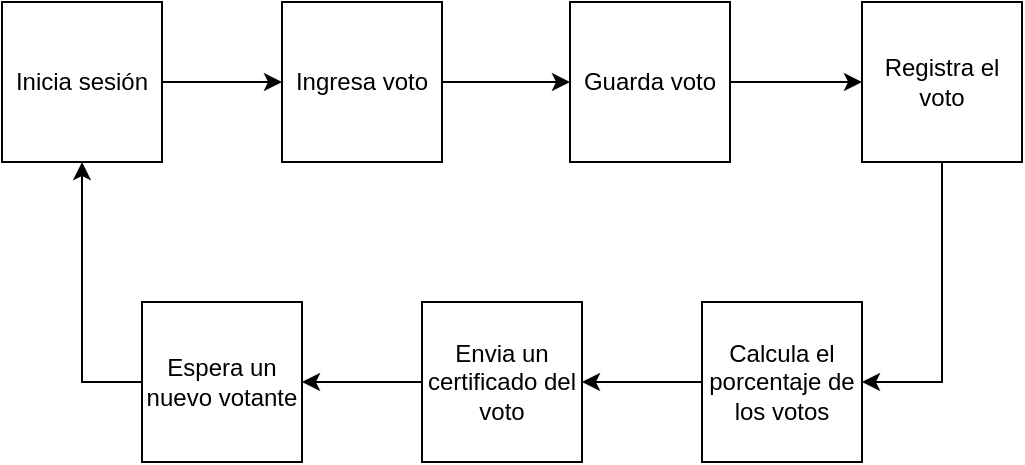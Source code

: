 <mxfile version="21.7.5" type="device">
  <diagram name="Página-1" id="7ZyEmV64bbNxoQyVU69w">
    <mxGraphModel dx="1434" dy="806" grid="1" gridSize="10" guides="1" tooltips="1" connect="1" arrows="1" fold="1" page="1" pageScale="1" pageWidth="827" pageHeight="1169" math="0" shadow="0">
      <root>
        <mxCell id="0" />
        <mxCell id="1" parent="0" />
        <mxCell id="_x8QHs6AfEQHE_QRNiPx-1" value="" style="edgeStyle=orthogonalEdgeStyle;rounded=0;orthogonalLoop=1;jettySize=auto;html=1;" edge="1" parent="1" source="_x8QHs6AfEQHE_QRNiPx-2" target="_x8QHs6AfEQHE_QRNiPx-4">
          <mxGeometry relative="1" as="geometry" />
        </mxCell>
        <mxCell id="_x8QHs6AfEQHE_QRNiPx-2" value="Inicia sesión" style="whiteSpace=wrap;html=1;aspect=fixed;" vertex="1" parent="1">
          <mxGeometry x="170" y="110" width="80" height="80" as="geometry" />
        </mxCell>
        <mxCell id="_x8QHs6AfEQHE_QRNiPx-3" value="" style="edgeStyle=orthogonalEdgeStyle;rounded=0;orthogonalLoop=1;jettySize=auto;html=1;" edge="1" parent="1" source="_x8QHs6AfEQHE_QRNiPx-4" target="_x8QHs6AfEQHE_QRNiPx-6">
          <mxGeometry relative="1" as="geometry" />
        </mxCell>
        <mxCell id="_x8QHs6AfEQHE_QRNiPx-4" value="Ingresa voto" style="whiteSpace=wrap;html=1;aspect=fixed;" vertex="1" parent="1">
          <mxGeometry x="310" y="110" width="80" height="80" as="geometry" />
        </mxCell>
        <mxCell id="_x8QHs6AfEQHE_QRNiPx-5" value="" style="edgeStyle=orthogonalEdgeStyle;rounded=0;orthogonalLoop=1;jettySize=auto;html=1;" edge="1" parent="1" source="_x8QHs6AfEQHE_QRNiPx-6" target="_x8QHs6AfEQHE_QRNiPx-8">
          <mxGeometry relative="1" as="geometry" />
        </mxCell>
        <mxCell id="_x8QHs6AfEQHE_QRNiPx-6" value="Guarda voto" style="whiteSpace=wrap;html=1;aspect=fixed;" vertex="1" parent="1">
          <mxGeometry x="454" y="110" width="80" height="80" as="geometry" />
        </mxCell>
        <mxCell id="_x8QHs6AfEQHE_QRNiPx-7" style="edgeStyle=orthogonalEdgeStyle;rounded=0;orthogonalLoop=1;jettySize=auto;html=1;entryX=1;entryY=0.5;entryDx=0;entryDy=0;" edge="1" parent="1" source="_x8QHs6AfEQHE_QRNiPx-8" target="_x8QHs6AfEQHE_QRNiPx-10">
          <mxGeometry relative="1" as="geometry" />
        </mxCell>
        <mxCell id="_x8QHs6AfEQHE_QRNiPx-8" value="Registra el voto" style="whiteSpace=wrap;html=1;aspect=fixed;" vertex="1" parent="1">
          <mxGeometry x="600" y="110" width="80" height="80" as="geometry" />
        </mxCell>
        <mxCell id="_x8QHs6AfEQHE_QRNiPx-9" value="" style="edgeStyle=orthogonalEdgeStyle;rounded=0;orthogonalLoop=1;jettySize=auto;html=1;" edge="1" parent="1" source="_x8QHs6AfEQHE_QRNiPx-10" target="_x8QHs6AfEQHE_QRNiPx-12">
          <mxGeometry relative="1" as="geometry" />
        </mxCell>
        <mxCell id="_x8QHs6AfEQHE_QRNiPx-10" value="Calcula el porcentaje de los votos" style="whiteSpace=wrap;html=1;aspect=fixed;" vertex="1" parent="1">
          <mxGeometry x="520" y="260" width="80" height="80" as="geometry" />
        </mxCell>
        <mxCell id="_x8QHs6AfEQHE_QRNiPx-11" value="" style="edgeStyle=orthogonalEdgeStyle;rounded=0;orthogonalLoop=1;jettySize=auto;html=1;" edge="1" parent="1" source="_x8QHs6AfEQHE_QRNiPx-12" target="_x8QHs6AfEQHE_QRNiPx-14">
          <mxGeometry relative="1" as="geometry" />
        </mxCell>
        <mxCell id="_x8QHs6AfEQHE_QRNiPx-12" value="Envia un certificado del voto" style="whiteSpace=wrap;html=1;aspect=fixed;" vertex="1" parent="1">
          <mxGeometry x="380" y="260" width="80" height="80" as="geometry" />
        </mxCell>
        <mxCell id="_x8QHs6AfEQHE_QRNiPx-13" style="edgeStyle=orthogonalEdgeStyle;rounded=0;orthogonalLoop=1;jettySize=auto;html=1;entryX=0.5;entryY=1;entryDx=0;entryDy=0;" edge="1" parent="1" source="_x8QHs6AfEQHE_QRNiPx-14" target="_x8QHs6AfEQHE_QRNiPx-2">
          <mxGeometry relative="1" as="geometry">
            <Array as="points">
              <mxPoint x="210" y="300" />
            </Array>
          </mxGeometry>
        </mxCell>
        <mxCell id="_x8QHs6AfEQHE_QRNiPx-14" value="Espera un nuevo votante" style="whiteSpace=wrap;html=1;aspect=fixed;" vertex="1" parent="1">
          <mxGeometry x="240" y="260" width="80" height="80" as="geometry" />
        </mxCell>
      </root>
    </mxGraphModel>
  </diagram>
</mxfile>
